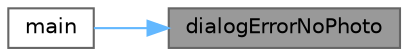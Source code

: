 digraph "dialogErrorNoPhoto"
{
 // LATEX_PDF_SIZE
  bgcolor="transparent";
  edge [fontname=Helvetica,fontsize=10,labelfontname=Helvetica,labelfontsize=10];
  node [fontname=Helvetica,fontsize=10,shape=box,height=0.2,width=0.4];
  rankdir="RL";
  Node1 [label="dialogErrorNoPhoto",height=0.2,width=0.4,color="gray40", fillcolor="grey60", style="filled", fontcolor="black",tooltip="Функция получения текста ошибки отсутствия фото"];
  Node1 -> Node2 [dir="back",color="steelblue1",style="solid"];
  Node2 [label="main",height=0.2,width=0.4,color="grey40", fillcolor="white", style="filled",URL="$cursovaya_8cpp.html#ae66f6b31b5ad750f1fe042a706a4e3d4",tooltip="Точка входа в приложение"];
}
